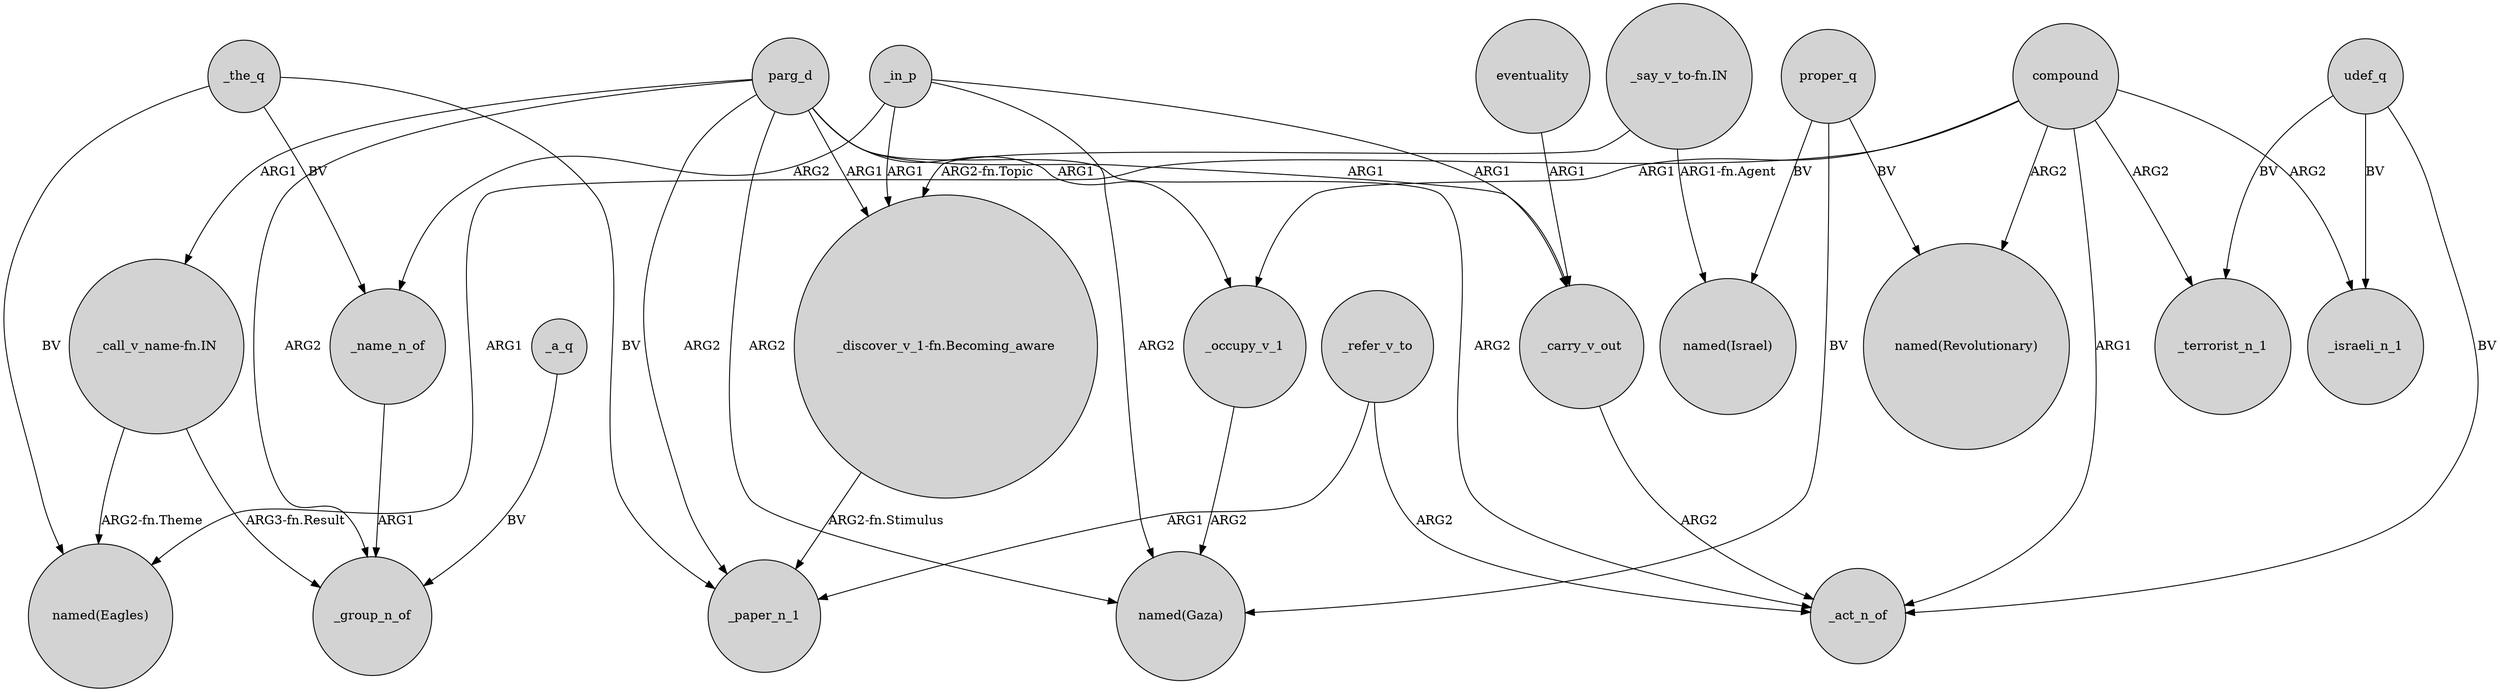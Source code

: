 digraph {
	node [shape=circle style=filled]
	parg_d -> _carry_v_out [label=ARG1]
	_the_q -> _paper_n_1 [label=BV]
	parg_d -> _act_n_of [label=ARG2]
	_refer_v_to -> _act_n_of [label=ARG2]
	udef_q -> _terrorist_n_1 [label=BV]
	eventuality -> _carry_v_out [label=ARG1]
	"_discover_v_1-fn.Becoming_aware" -> _paper_n_1 [label="ARG2-fn.Stimulus"]
	proper_q -> "named(Gaza)" [label=BV]
	parg_d -> _group_n_of [label=ARG2]
	udef_q -> _israeli_n_1 [label=BV]
	parg_d -> _paper_n_1 [label=ARG2]
	_in_p -> _name_n_of [label=ARG2]
	compound -> "named(Revolutionary)" [label=ARG2]
	udef_q -> _act_n_of [label=BV]
	compound -> _israeli_n_1 [label=ARG2]
	parg_d -> "_call_v_name-fn.IN" [label=ARG1]
	"_call_v_name-fn.IN" -> _group_n_of [label="ARG3-fn.Result"]
	_name_n_of -> _group_n_of [label=ARG1]
	compound -> _occupy_v_1 [label=ARG1]
	compound -> _terrorist_n_1 [label=ARG2]
	_in_p -> "named(Gaza)" [label=ARG2]
	"_say_v_to-fn.IN" -> "_discover_v_1-fn.Becoming_aware" [label="ARG2-fn.Topic"]
	_in_p -> "_discover_v_1-fn.Becoming_aware" [label=ARG1]
	_in_p -> _carry_v_out [label=ARG1]
	_carry_v_out -> _act_n_of [label=ARG2]
	proper_q -> "named(Israel)" [label=BV]
	parg_d -> "named(Gaza)" [label=ARG2]
	parg_d -> "_discover_v_1-fn.Becoming_aware" [label=ARG1]
	_a_q -> _group_n_of [label=BV]
	_the_q -> _name_n_of [label=BV]
	_the_q -> "named(Eagles)" [label=BV]
	parg_d -> _occupy_v_1 [label=ARG1]
	"_say_v_to-fn.IN" -> "named(Israel)" [label="ARG1-fn.Agent"]
	"_call_v_name-fn.IN" -> "named(Eagles)" [label="ARG2-fn.Theme"]
	proper_q -> "named(Revolutionary)" [label=BV]
	compound -> _act_n_of [label=ARG1]
	_occupy_v_1 -> "named(Gaza)" [label=ARG2]
	compound -> "named(Eagles)" [label=ARG1]
	_refer_v_to -> _paper_n_1 [label=ARG1]
}
